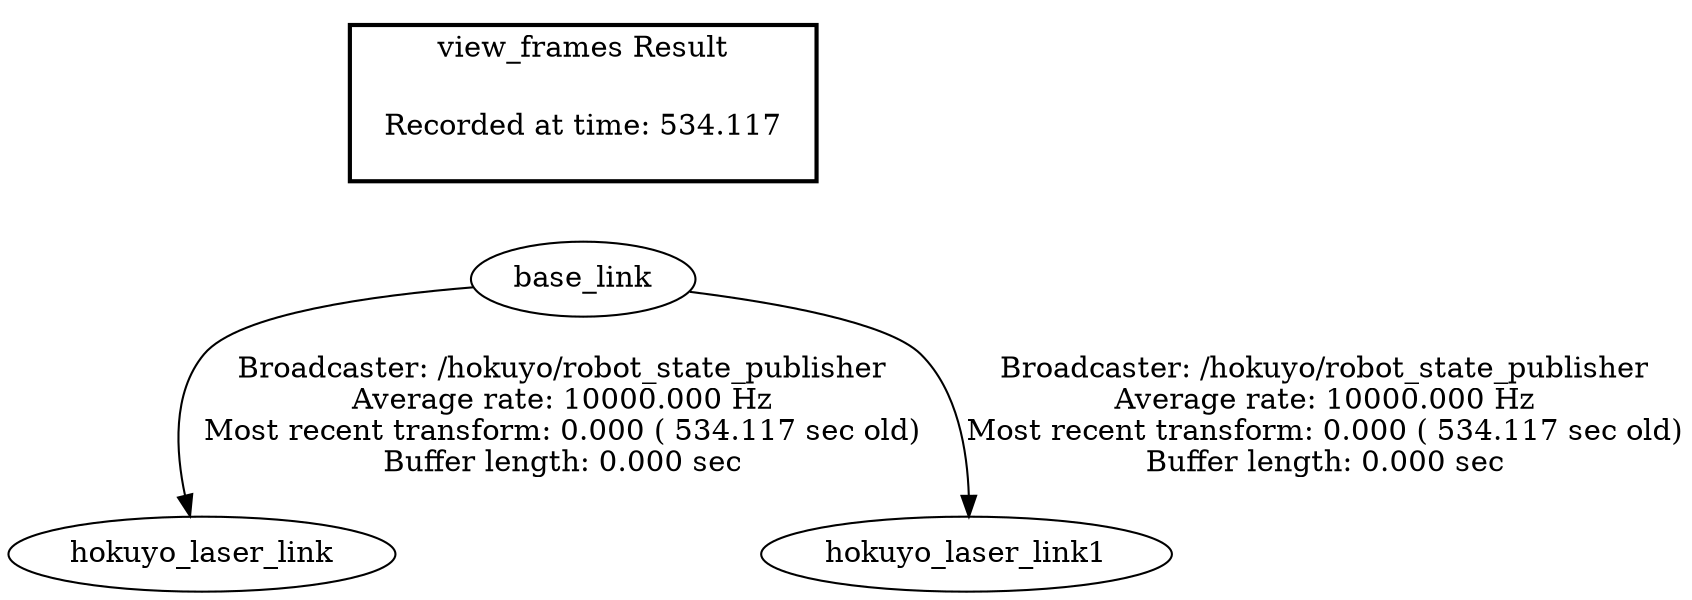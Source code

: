 digraph G {
"base_link" -> "hokuyo_laser_link"[label="Broadcaster: /hokuyo/robot_state_publisher\nAverage rate: 10000.000 Hz\nMost recent transform: 0.000 ( 534.117 sec old)\nBuffer length: 0.000 sec\n"];
"base_link" -> "hokuyo_laser_link1"[label="Broadcaster: /hokuyo/robot_state_publisher\nAverage rate: 10000.000 Hz\nMost recent transform: 0.000 ( 534.117 sec old)\nBuffer length: 0.000 sec\n"];
edge [style=invis];
 subgraph cluster_legend { style=bold; color=black; label ="view_frames Result";
"Recorded at time: 534.117"[ shape=plaintext ] ;
 }->"base_link";
}